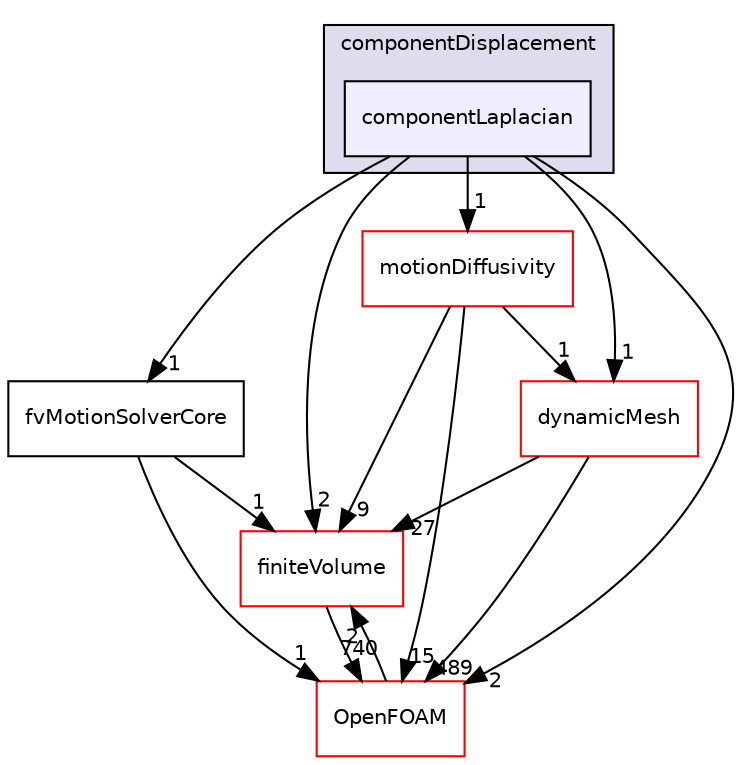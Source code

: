 digraph "src/fvMotionSolver/fvMotionSolvers/componentDisplacement/componentLaplacian" {
  bgcolor=transparent;
  compound=true
  node [ fontsize="10", fontname="Helvetica"];
  edge [ labelfontsize="10", labelfontname="Helvetica"];
  subgraph clusterdir_419c302b56cb98fa2a28413429e38654 {
    graph [ bgcolor="#ddddee", pencolor="black", label="componentDisplacement" fontname="Helvetica", fontsize="10", URL="dir_419c302b56cb98fa2a28413429e38654.html"]
  dir_8f64ab7c3944bb82448f155e684f1e8b [shape=box, label="componentLaplacian", style="filled", fillcolor="#eeeeff", pencolor="black", URL="dir_8f64ab7c3944bb82448f155e684f1e8b.html"];
  }
  dir_9bd15774b555cf7259a6fa18f99fe99b [shape=box label="finiteVolume" color="red" URL="dir_9bd15774b555cf7259a6fa18f99fe99b.html"];
  dir_63742796c427c97a292c80f7db71da36 [shape=box label="dynamicMesh" color="red" URL="dir_63742796c427c97a292c80f7db71da36.html"];
  dir_7b20f18e0d7766bc859203c857d7b1a8 [shape=box label="fvMotionSolverCore" URL="dir_7b20f18e0d7766bc859203c857d7b1a8.html"];
  dir_c5473ff19b20e6ec4dfe5c310b3778a8 [shape=box label="OpenFOAM" color="red" URL="dir_c5473ff19b20e6ec4dfe5c310b3778a8.html"];
  dir_8ab94aa558c9b87721da8bbf3fb9229e [shape=box label="motionDiffusivity" color="red" URL="dir_8ab94aa558c9b87721da8bbf3fb9229e.html"];
  dir_9bd15774b555cf7259a6fa18f99fe99b->dir_c5473ff19b20e6ec4dfe5c310b3778a8 [headlabel="740", labeldistance=1.5 headhref="dir_000892_001950.html"];
  dir_63742796c427c97a292c80f7db71da36->dir_9bd15774b555cf7259a6fa18f99fe99b [headlabel="27", labeldistance=1.5 headhref="dir_000797_000892.html"];
  dir_63742796c427c97a292c80f7db71da36->dir_c5473ff19b20e6ec4dfe5c310b3778a8 [headlabel="489", labeldistance=1.5 headhref="dir_000797_001950.html"];
  dir_7b20f18e0d7766bc859203c857d7b1a8->dir_9bd15774b555cf7259a6fa18f99fe99b [headlabel="1", labeldistance=1.5 headhref="dir_001339_000892.html"];
  dir_7b20f18e0d7766bc859203c857d7b1a8->dir_c5473ff19b20e6ec4dfe5c310b3778a8 [headlabel="1", labeldistance=1.5 headhref="dir_001339_001950.html"];
  dir_c5473ff19b20e6ec4dfe5c310b3778a8->dir_9bd15774b555cf7259a6fa18f99fe99b [headlabel="2", labeldistance=1.5 headhref="dir_001950_000892.html"];
  dir_8ab94aa558c9b87721da8bbf3fb9229e->dir_9bd15774b555cf7259a6fa18f99fe99b [headlabel="9", labeldistance=1.5 headhref="dir_001346_000892.html"];
  dir_8ab94aa558c9b87721da8bbf3fb9229e->dir_63742796c427c97a292c80f7db71da36 [headlabel="1", labeldistance=1.5 headhref="dir_001346_000797.html"];
  dir_8ab94aa558c9b87721da8bbf3fb9229e->dir_c5473ff19b20e6ec4dfe5c310b3778a8 [headlabel="15", labeldistance=1.5 headhref="dir_001346_001950.html"];
  dir_8f64ab7c3944bb82448f155e684f1e8b->dir_9bd15774b555cf7259a6fa18f99fe99b [headlabel="2", labeldistance=1.5 headhref="dir_001331_000892.html"];
  dir_8f64ab7c3944bb82448f155e684f1e8b->dir_63742796c427c97a292c80f7db71da36 [headlabel="1", labeldistance=1.5 headhref="dir_001331_000797.html"];
  dir_8f64ab7c3944bb82448f155e684f1e8b->dir_7b20f18e0d7766bc859203c857d7b1a8 [headlabel="1", labeldistance=1.5 headhref="dir_001331_001339.html"];
  dir_8f64ab7c3944bb82448f155e684f1e8b->dir_c5473ff19b20e6ec4dfe5c310b3778a8 [headlabel="2", labeldistance=1.5 headhref="dir_001331_001950.html"];
  dir_8f64ab7c3944bb82448f155e684f1e8b->dir_8ab94aa558c9b87721da8bbf3fb9229e [headlabel="1", labeldistance=1.5 headhref="dir_001331_001346.html"];
}
